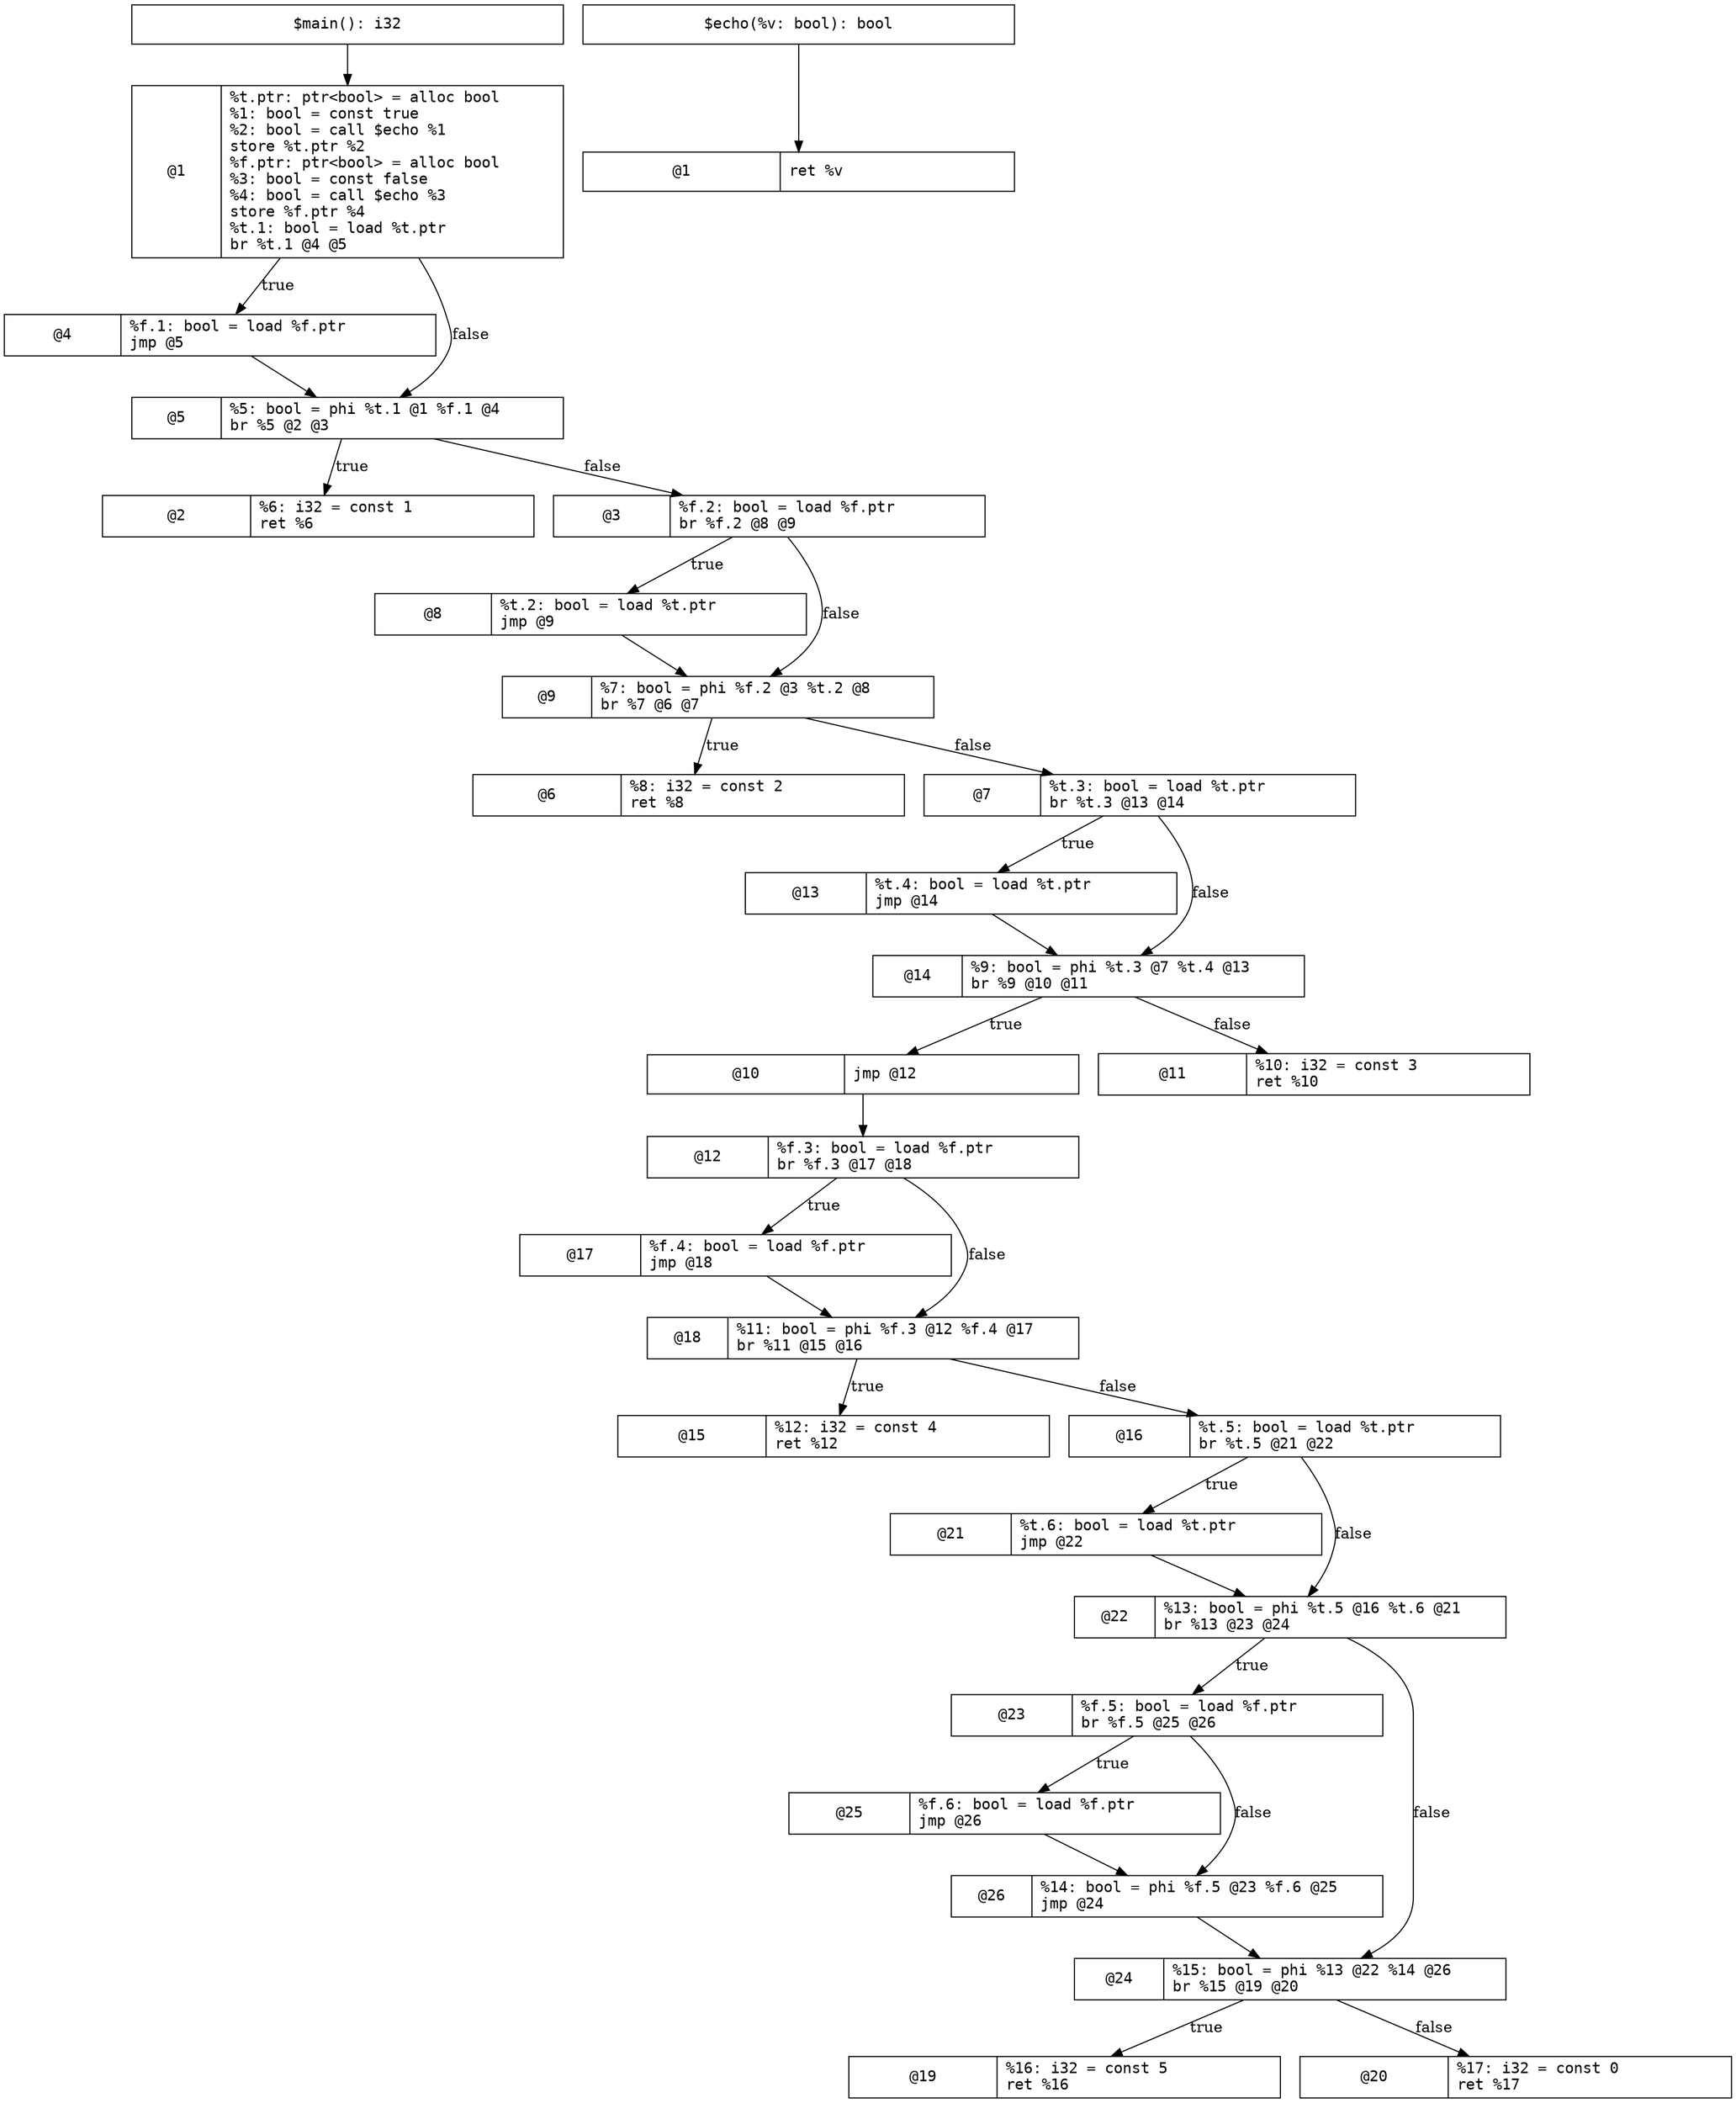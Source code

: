 digraph {
   node [shape=record,width=5.5,fontname=monospace]

   subgraph {
      "$main(): i32" -> "$main@1"

      "$main@1" [label="@1|%t.ptr: ptr&lt;bool&gt; = alloc bool\l%1: bool = const true\l%2: bool = call $echo %1\lstore %t.ptr %2\l%f.ptr: ptr&lt;bool&gt; = alloc bool\l%3: bool = const false\l%4: bool = call $echo %3\lstore %f.ptr %4\l%t.1: bool = load %t.ptr\lbr %t.1 @4 @5\l"]
      "$main@1" -> "$main@4" [label="true"]
      "$main@1" -> "$main@5" [label="false"]

      "$main@2" [label="@2|%6: i32 = const 1\lret %6\l"]

      "$main@3" [label="@3|%f.2: bool = load %f.ptr\lbr %f.2 @8 @9\l"]
      "$main@3" -> "$main@8" [label="true"]
      "$main@3" -> "$main@9" [label="false"]

      "$main@4" [label="@4|%f.1: bool = load %f.ptr\ljmp @5\l"]
      "$main@4" -> "$main@5"

      "$main@5" [label="@5|%5: bool = phi %t.1 @1 %f.1 @4\lbr %5 @2 @3\l"]
      "$main@5" -> "$main@2" [label="true"]
      "$main@5" -> "$main@3" [label="false"]

      "$main@6" [label="@6|%8: i32 = const 2\lret %8\l"]

      "$main@7" [label="@7|%t.3: bool = load %t.ptr\lbr %t.3 @13 @14\l"]
      "$main@7" -> "$main@13" [label="true"]
      "$main@7" -> "$main@14" [label="false"]

      "$main@8" [label="@8|%t.2: bool = load %t.ptr\ljmp @9\l"]
      "$main@8" -> "$main@9"

      "$main@9" [label="@9|%7: bool = phi %f.2 @3 %t.2 @8\lbr %7 @6 @7\l"]
      "$main@9" -> "$main@6" [label="true"]
      "$main@9" -> "$main@7" [label="false"]

      "$main@10" [label="@10|jmp @12\l"]
      "$main@10" -> "$main@12"

      "$main@11" [label="@11|%10: i32 = const 3\lret %10\l"]

      "$main@12" [label="@12|%f.3: bool = load %f.ptr\lbr %f.3 @17 @18\l"]
      "$main@12" -> "$main@17" [label="true"]
      "$main@12" -> "$main@18" [label="false"]

      "$main@13" [label="@13|%t.4: bool = load %t.ptr\ljmp @14\l"]
      "$main@13" -> "$main@14"

      "$main@14" [label="@14|%9: bool = phi %t.3 @7 %t.4 @13\lbr %9 @10 @11\l"]
      "$main@14" -> "$main@10" [label="true"]
      "$main@14" -> "$main@11" [label="false"]

      "$main@15" [label="@15|%12: i32 = const 4\lret %12\l"]

      "$main@16" [label="@16|%t.5: bool = load %t.ptr\lbr %t.5 @21 @22\l"]
      "$main@16" -> "$main@21" [label="true"]
      "$main@16" -> "$main@22" [label="false"]

      "$main@17" [label="@17|%f.4: bool = load %f.ptr\ljmp @18\l"]
      "$main@17" -> "$main@18"

      "$main@18" [label="@18|%11: bool = phi %f.3 @12 %f.4 @17\lbr %11 @15 @16\l"]
      "$main@18" -> "$main@15" [label="true"]
      "$main@18" -> "$main@16" [label="false"]

      "$main@19" [label="@19|%16: i32 = const 5\lret %16\l"]

      "$main@20" [label="@20|%17: i32 = const 0\lret %17\l"]

      "$main@21" [label="@21|%t.6: bool = load %t.ptr\ljmp @22\l"]
      "$main@21" -> "$main@22"

      "$main@22" [label="@22|%13: bool = phi %t.5 @16 %t.6 @21\lbr %13 @23 @24\l"]
      "$main@22" -> "$main@23" [label="true"]
      "$main@22" -> "$main@24" [label="false"]

      "$main@23" [label="@23|%f.5: bool = load %f.ptr\lbr %f.5 @25 @26\l"]
      "$main@23" -> "$main@25" [label="true"]
      "$main@23" -> "$main@26" [label="false"]

      "$main@24" [label="@24|%15: bool = phi %13 @22 %14 @26\lbr %15 @19 @20\l"]
      "$main@24" -> "$main@19" [label="true"]
      "$main@24" -> "$main@20" [label="false"]

      "$main@25" [label="@25|%f.6: bool = load %f.ptr\ljmp @26\l"]
      "$main@25" -> "$main@26"

      "$main@26" [label="@26|%14: bool = phi %f.5 @23 %f.6 @25\ljmp @24\l"]
      "$main@26" -> "$main@24"
   }

   subgraph {
      "$echo(%v: bool): bool" -> "$echo@1"

      "$echo@1" [label="@1|ret %v\l"]
   }
}
